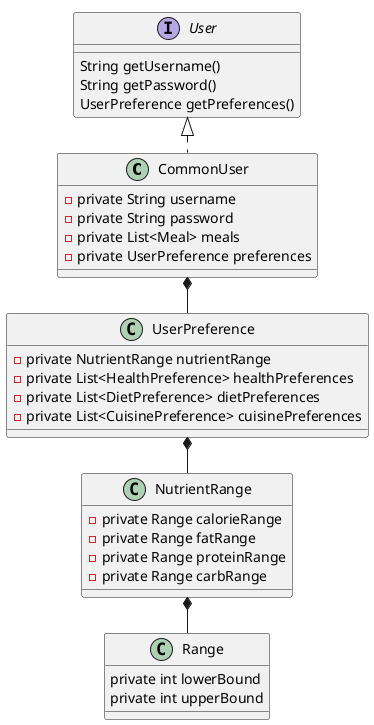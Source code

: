 @startuml
!pragma layout smetana
'https://plantuml.com/class-diagram
CommonUser *-- UserPreference
UserPreference *-- NutrientRange
NutrientRange *-- Range

interface User {
    String getUsername()
    String getPassword()
    UserPreference getPreferences()
}

class CommonUser implements User {
- private String username
- private String password
- private List<Meal> meals
- private UserPreference preferences
}

class UserPreference {
- private NutrientRange nutrientRange
- private List<HealthPreference> healthPreferences
- private List<DietPreference> dietPreferences
- private List<CuisinePreference> cuisinePreferences
}

class NutrientRange {
- private Range calorieRange
- private Range fatRange
- private Range proteinRange
- private Range carbRange
}


class Range {
    private int lowerBound
    private int upperBound
}
@enduml